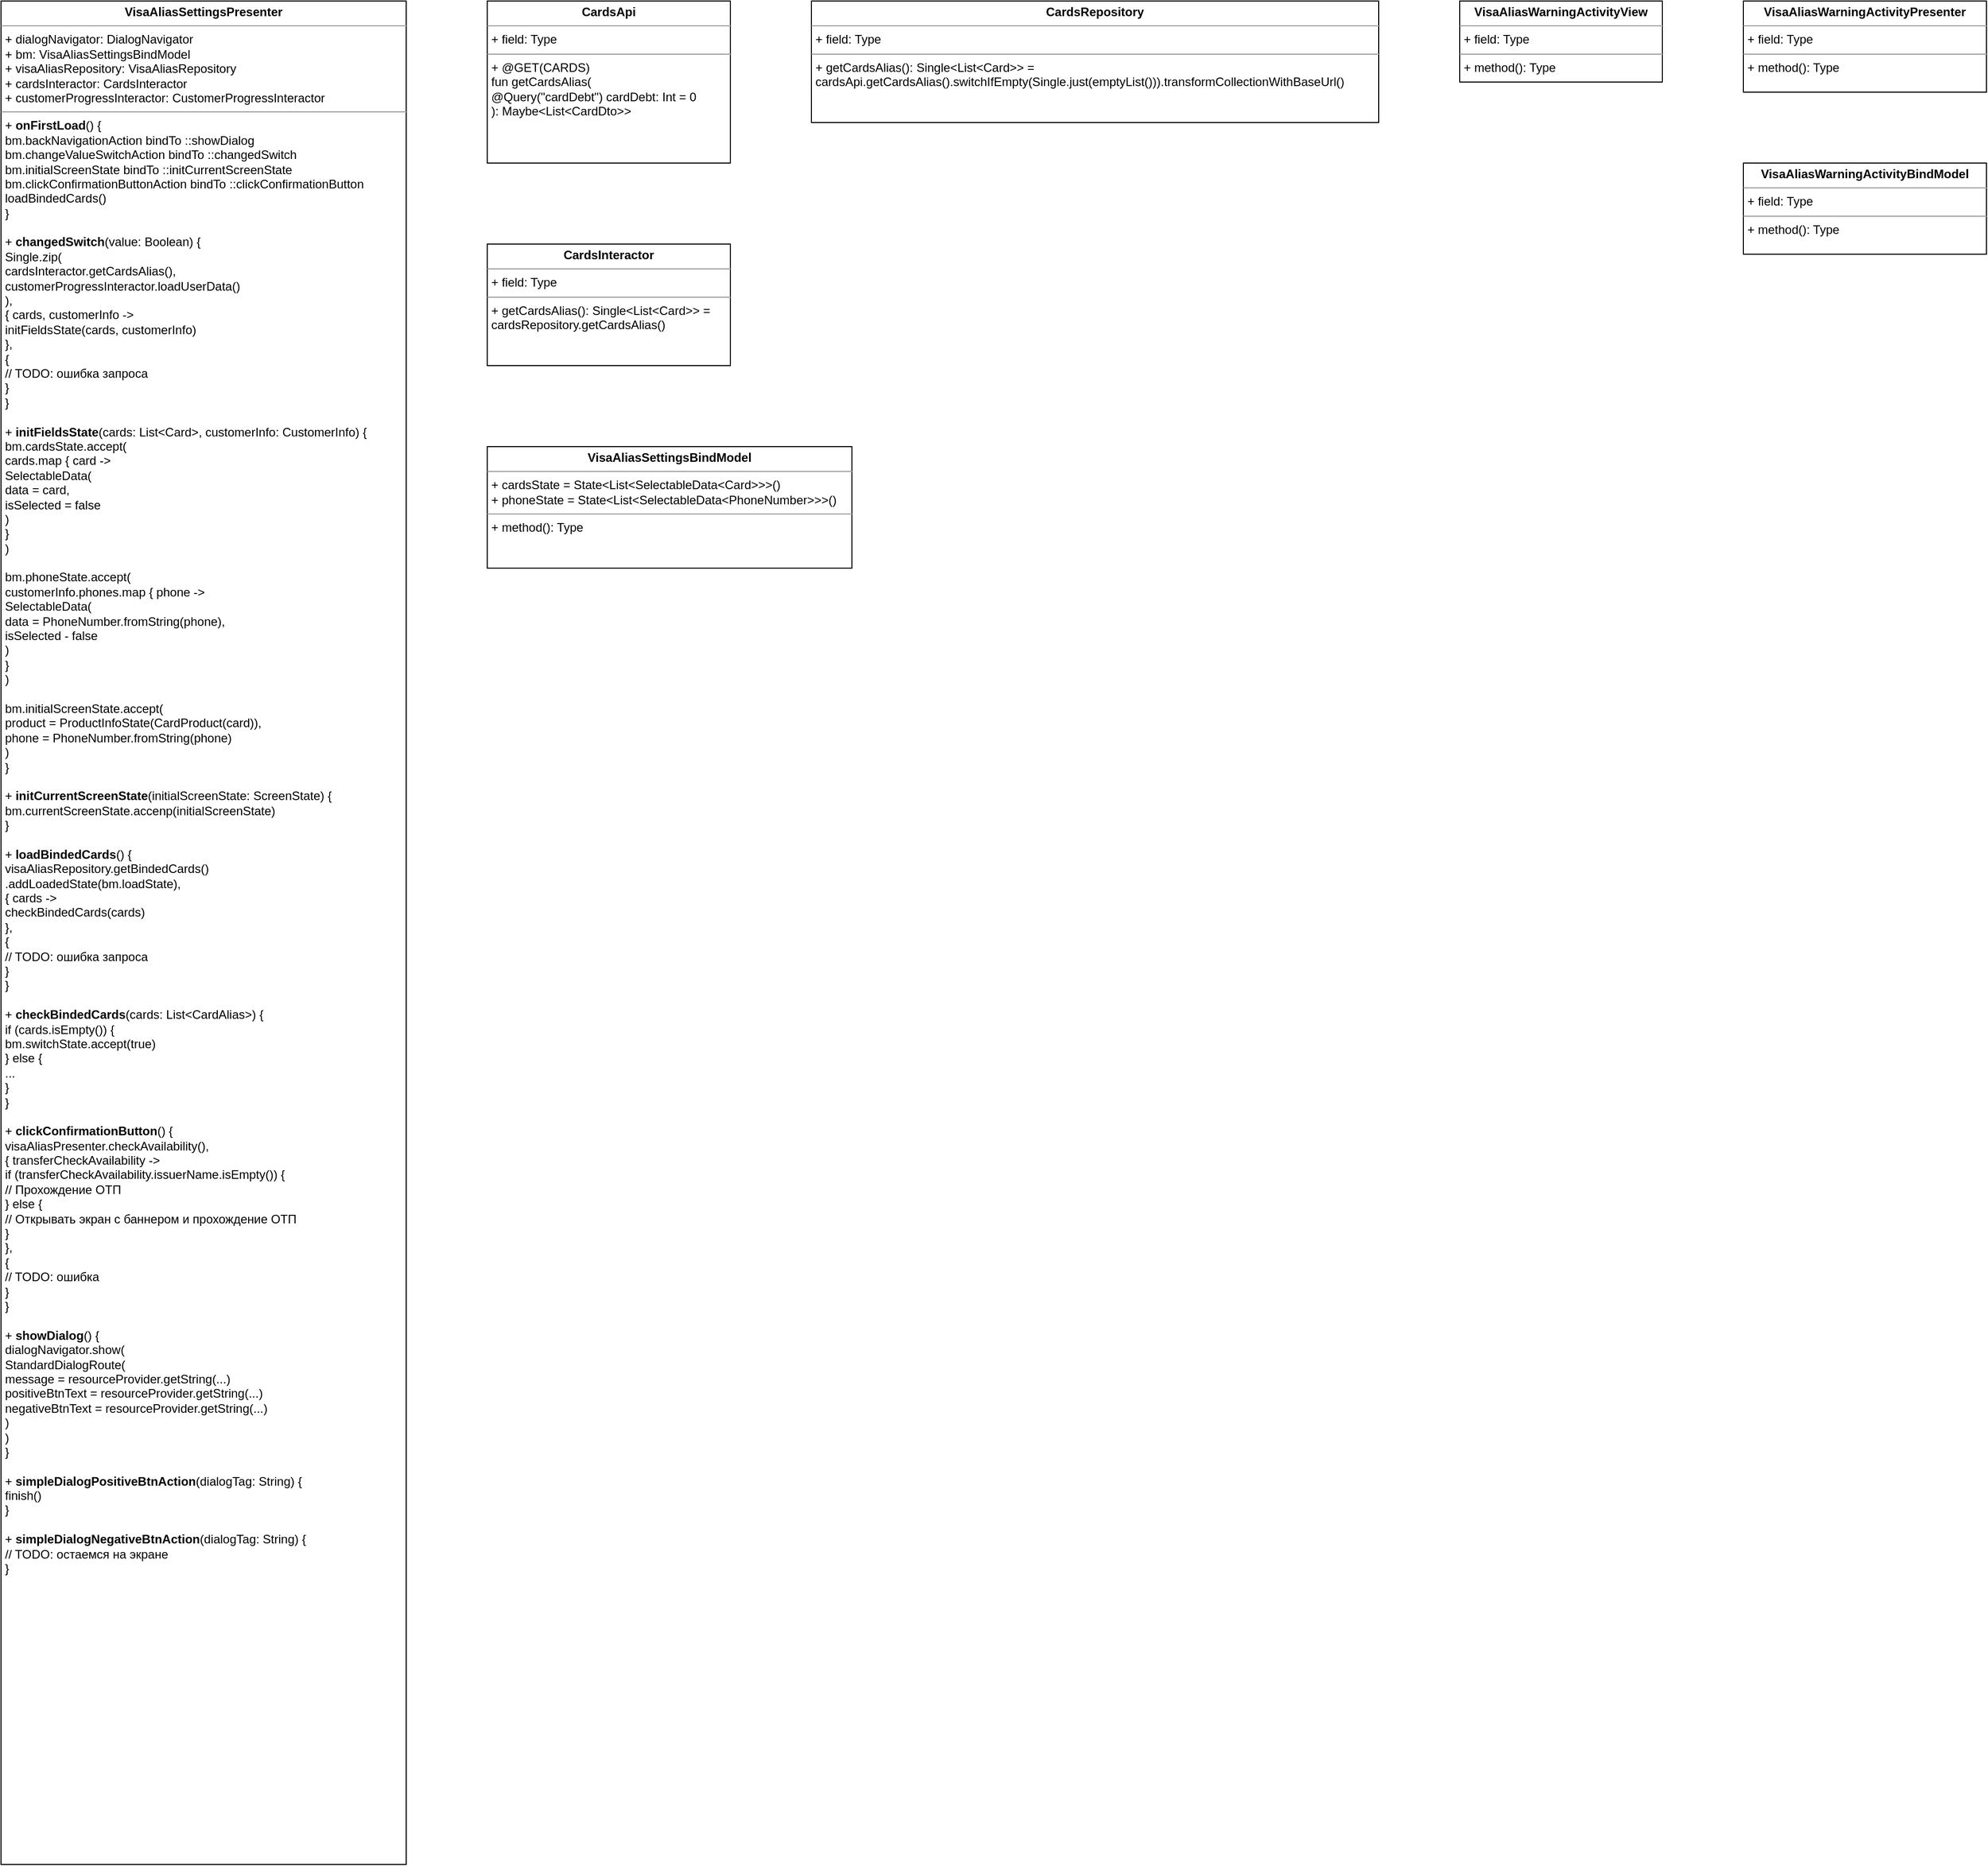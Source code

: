 <mxfile version="16.5.3" type="github">
  <diagram id="dYaKm0zOiIkTefgdSqAL" name="Page-1">
    <mxGraphModel dx="981" dy="532" grid="1" gridSize="10" guides="1" tooltips="1" connect="1" arrows="1" fold="1" page="1" pageScale="1" pageWidth="850" pageHeight="1100" math="0" shadow="0">
      <root>
        <mxCell id="0" />
        <mxCell id="1" parent="0" />
        <mxCell id="R8p8swTbhKfgt5eax4jr-1" value="&lt;p style=&quot;margin: 0px ; margin-top: 4px ; text-align: center&quot;&gt;&lt;b&gt;VisaAliasSettingsPresenter&lt;/b&gt;&lt;/p&gt;&lt;hr size=&quot;1&quot;&gt;&lt;p style=&quot;margin: 0px ; margin-left: 4px&quot;&gt;+ dialogNavigator: DialogNavigator&lt;br&gt;+ bm: VisaAliasSettingsBindModel&lt;br&gt;&lt;/p&gt;&lt;p style=&quot;margin: 0px ; margin-left: 4px&quot;&gt;+ visaAliasRepository: VisaAliasRepository&lt;/p&gt;&lt;p style=&quot;margin: 0px ; margin-left: 4px&quot;&gt;+ cardsInteractor: CardsInteractor&lt;/p&gt;&lt;p style=&quot;margin: 0px ; margin-left: 4px&quot;&gt;+ customerProgressInteractor: CustomerProgressInteractor&lt;br&gt;&lt;/p&gt;&lt;hr size=&quot;1&quot;&gt;&lt;p style=&quot;margin: 0px ; margin-left: 4px&quot;&gt;+ &lt;b&gt;onFirstLoad&lt;/b&gt;() {&lt;/p&gt;&lt;p style=&quot;margin: 0px ; margin-left: 4px&quot;&gt;bm.backNavigationAction bindTo ::showDialog&lt;br&gt;&lt;/p&gt;&lt;p style=&quot;margin: 0px ; margin-left: 4px&quot;&gt;bm.changeValueSwitchAction bindTo ::changedSwitch&lt;/p&gt;&lt;p style=&quot;margin: 0px ; margin-left: 4px&quot;&gt;bm.initialScreenState bindTo ::initCurrentScreenState&lt;/p&gt;&lt;p style=&quot;margin: 0px ; margin-left: 4px&quot;&gt;bm.clickConfirmationButtonAction bindTo ::clickConfirmationButton&lt;br&gt;&lt;/p&gt;&lt;p style=&quot;margin: 0px ; margin-left: 4px&quot;&gt;loadBindedCards()&lt;br&gt;&lt;/p&gt;&lt;p style=&quot;margin: 0px ; margin-left: 4px&quot;&gt;}&lt;/p&gt;&lt;p style=&quot;margin: 0px ; margin-left: 4px&quot;&gt;&lt;br&gt;&lt;/p&gt;&lt;p style=&quot;margin: 0px ; margin-left: 4px&quot;&gt;+ &lt;b&gt;changedSwitch&lt;/b&gt;(value: Boolean) {&lt;/p&gt;&lt;p style=&quot;margin: 0px ; margin-left: 4px&quot;&gt;Single.zip(&lt;/p&gt;&lt;p style=&quot;margin: 0px ; margin-left: 4px&quot;&gt;cardsInteractor.getCardsAlias(),&lt;/p&gt;&lt;p style=&quot;margin: 0px ; margin-left: 4px&quot;&gt;customerProgressInteractor.loadUserData()&lt;br&gt;&lt;/p&gt;&lt;p style=&quot;margin: 0px ; margin-left: 4px&quot;&gt;),&lt;/p&gt;&lt;p style=&quot;margin: 0px ; margin-left: 4px&quot;&gt;{ cards, customerInfo -&amp;gt;&lt;br&gt;&lt;/p&gt;&lt;p style=&quot;margin: 0px ; margin-left: 4px&quot;&gt;initFieldsState(cards, customerInfo)&lt;br&gt;&lt;/p&gt;&lt;p style=&quot;margin: 0px ; margin-left: 4px&quot;&gt;},&lt;/p&gt;&lt;p style=&quot;margin: 0px ; margin-left: 4px&quot;&gt;{&lt;/p&gt;&lt;p style=&quot;margin: 0px ; margin-left: 4px&quot;&gt;// TODO: ошибка запроса&lt;br&gt;&lt;/p&gt;&lt;p style=&quot;margin: 0px ; margin-left: 4px&quot;&gt;}&lt;br&gt;&lt;/p&gt;&lt;p style=&quot;margin: 0px ; margin-left: 4px&quot;&gt;}&lt;/p&gt;&lt;p style=&quot;margin: 0px ; margin-left: 4px&quot;&gt;&lt;br&gt;&lt;/p&gt;&lt;p style=&quot;margin: 0px ; margin-left: 4px&quot;&gt;+ &lt;b&gt;initFieldsState&lt;/b&gt;(cards: List&amp;lt;Card&amp;gt;, customerInfo: CustomerInfo) {&lt;/p&gt;&lt;p style=&quot;margin: 0px ; margin-left: 4px&quot;&gt;bm.cardsState.accept(&lt;/p&gt;&lt;p style=&quot;margin: 0px ; margin-left: 4px&quot;&gt;cards.map { card -&amp;gt;&lt;br&gt;&lt;/p&gt;&lt;p style=&quot;margin: 0px ; margin-left: 4px&quot;&gt;SelectableData(&lt;/p&gt;&lt;p style=&quot;margin: 0px ; margin-left: 4px&quot;&gt;data = card,&lt;/p&gt;&lt;p style=&quot;margin: 0px ; margin-left: 4px&quot;&gt;isSelected = false&lt;br&gt;&lt;/p&gt;&lt;p style=&quot;margin: 0px ; margin-left: 4px&quot;&gt;)&lt;br&gt;&lt;/p&gt;&lt;p style=&quot;margin: 0px ; margin-left: 4px&quot;&gt;}&lt;br&gt;&lt;/p&gt;&lt;p style=&quot;margin: 0px ; margin-left: 4px&quot;&gt;)&lt;/p&gt;&lt;p style=&quot;margin: 0px ; margin-left: 4px&quot;&gt;&lt;br&gt;&lt;/p&gt;&lt;p style=&quot;margin: 0px ; margin-left: 4px&quot;&gt;bm.phoneState.accept(&lt;/p&gt;&lt;p style=&quot;margin: 0px ; margin-left: 4px&quot;&gt;customerInfo.phones.map { phone -&amp;gt;&lt;br&gt;&lt;/p&gt;&lt;p style=&quot;margin: 0px ; margin-left: 4px&quot;&gt;SelectableData(&lt;/p&gt;&lt;p style=&quot;margin: 0px ; margin-left: 4px&quot;&gt;data = PhoneNumber.fromString(phone),&lt;/p&gt;&lt;p style=&quot;margin: 0px ; margin-left: 4px&quot;&gt;isSelected - false&lt;br&gt;&lt;/p&gt;&lt;p style=&quot;margin: 0px ; margin-left: 4px&quot;&gt;)&lt;br&gt;&lt;/p&gt;&lt;p style=&quot;margin: 0px ; margin-left: 4px&quot;&gt;}&lt;br&gt;&lt;/p&gt;&lt;p style=&quot;margin: 0px ; margin-left: 4px&quot;&gt;)&lt;br&gt;&lt;/p&gt;&lt;p style=&quot;margin: 0px ; margin-left: 4px&quot;&gt;&lt;br&gt;&lt;/p&gt;&lt;p style=&quot;margin: 0px ; margin-left: 4px&quot;&gt;bm.initialScreenState.accept(&lt;/p&gt;&lt;p style=&quot;margin: 0px ; margin-left: 4px&quot;&gt;product = ProductInfoState(CardProduct(card)),&lt;/p&gt;&lt;p style=&quot;margin: 0px ; margin-left: 4px&quot;&gt;phone = PhoneNumber.fromString(phone)&lt;br&gt;&lt;/p&gt;&lt;p style=&quot;margin: 0px ; margin-left: 4px&quot;&gt;)&lt;br&gt;&lt;/p&gt;&lt;p style=&quot;margin: 0px ; margin-left: 4px&quot;&gt;}&lt;/p&gt;&lt;p style=&quot;margin: 0px ; margin-left: 4px&quot;&gt;&lt;br&gt;&lt;/p&gt;&lt;p style=&quot;margin: 0px ; margin-left: 4px&quot;&gt;+ &lt;b&gt;initCurrentScreenState&lt;/b&gt;(initialScreenState: ScreenState) {&lt;/p&gt;&lt;p style=&quot;margin: 0px ; margin-left: 4px&quot;&gt;bm.currentScreenState.accenp(initialScreenState)&lt;br&gt;&lt;/p&gt;&lt;p style=&quot;margin: 0px ; margin-left: 4px&quot;&gt;}&lt;br&gt;&lt;/p&gt;&lt;p style=&quot;margin: 0px ; margin-left: 4px&quot;&gt;&lt;br&gt;&lt;/p&gt;&lt;p style=&quot;margin: 0px ; margin-left: 4px&quot;&gt;+ &lt;b&gt;loadBindedCards&lt;/b&gt;() {&lt;/p&gt;&lt;p style=&quot;margin: 0px ; margin-left: 4px&quot;&gt;visaAliasRepository.getBindedCards()&lt;/p&gt;&lt;p style=&quot;margin: 0px ; margin-left: 4px&quot;&gt;.addLoadedState(bm.loadState),&lt;/p&gt;&lt;p style=&quot;margin: 0px ; margin-left: 4px&quot;&gt;{ cards -&amp;gt;&lt;br&gt;&lt;/p&gt;&lt;p style=&quot;margin: 0px ; margin-left: 4px&quot;&gt;checkBindedCards(cards)&lt;br&gt;&lt;/p&gt;&lt;p style=&quot;margin: 0px ; margin-left: 4px&quot;&gt;},&lt;/p&gt;&lt;p style=&quot;margin: 0px ; margin-left: 4px&quot;&gt;{&lt;/p&gt;&lt;p style=&quot;margin: 0px ; margin-left: 4px&quot;&gt;// TODO: ошибка запроса&lt;br&gt;&lt;/p&gt;&lt;p style=&quot;margin: 0px ; margin-left: 4px&quot;&gt;}&lt;br&gt;&lt;/p&gt;&lt;p style=&quot;margin: 0px ; margin-left: 4px&quot;&gt;}&lt;/p&gt;&lt;p style=&quot;margin: 0px ; margin-left: 4px&quot;&gt;&lt;br&gt;&lt;/p&gt;&lt;p style=&quot;margin: 0px ; margin-left: 4px&quot;&gt;+ &lt;b&gt;checkBindedCards&lt;/b&gt;(cards: List&amp;lt;CardAlias&amp;gt;) {&lt;/p&gt;&lt;p style=&quot;margin: 0px ; margin-left: 4px&quot;&gt;if (cards.isEmpty()) {&lt;/p&gt;&lt;p style=&quot;margin: 0px ; margin-left: 4px&quot;&gt;bm.switchState.accept(true)&lt;br&gt;&lt;/p&gt;&lt;p style=&quot;margin: 0px ; margin-left: 4px&quot;&gt;} else {&lt;/p&gt;&lt;p style=&quot;margin: 0px ; margin-left: 4px&quot;&gt;...&lt;br&gt;&lt;/p&gt;&lt;p style=&quot;margin: 0px ; margin-left: 4px&quot;&gt;}&lt;br&gt;&lt;/p&gt;&lt;p style=&quot;margin: 0px ; margin-left: 4px&quot;&gt;}&lt;/p&gt;&lt;p style=&quot;margin: 0px ; margin-left: 4px&quot;&gt;&lt;br&gt;&lt;/p&gt;&lt;p style=&quot;margin: 0px ; margin-left: 4px&quot;&gt;+ &lt;b&gt;clickConfirmationButton&lt;/b&gt;() {&lt;/p&gt;&lt;p style=&quot;margin: 0px ; margin-left: 4px&quot;&gt;visaAliasPresenter.checkAvailability(),&lt;/p&gt;&lt;p style=&quot;margin: 0px ; margin-left: 4px&quot;&gt;{ transferCheckAvailability -&amp;gt;&lt;br&gt;&lt;/p&gt;&lt;p style=&quot;margin: 0px ; margin-left: 4px&quot;&gt;if (transferCheckAvailability.issuerName.isEmpty()) {&lt;/p&gt;&lt;p style=&quot;margin: 0px ; margin-left: 4px&quot;&gt;// Прохождение ОТП&lt;br&gt;&lt;/p&gt;&lt;p style=&quot;margin: 0px ; margin-left: 4px&quot;&gt;} else {&lt;/p&gt;&lt;p style=&quot;margin: 0px ; margin-left: 4px&quot;&gt;// Открывать экран с баннером и прохождение ОТП&lt;br&gt;&lt;/p&gt;&lt;p style=&quot;margin: 0px ; margin-left: 4px&quot;&gt;}&lt;br&gt;&lt;/p&gt;&lt;p style=&quot;margin: 0px ; margin-left: 4px&quot;&gt;},&lt;/p&gt;&lt;p style=&quot;margin: 0px ; margin-left: 4px&quot;&gt;{&lt;/p&gt;&lt;p style=&quot;margin: 0px ; margin-left: 4px&quot;&gt;// TODO: ошибка&lt;br&gt;&lt;/p&gt;&lt;p style=&quot;margin: 0px ; margin-left: 4px&quot;&gt;}&lt;br&gt;&lt;/p&gt;&lt;p style=&quot;margin: 0px ; margin-left: 4px&quot;&gt;}&lt;br&gt;&lt;/p&gt;&lt;p style=&quot;margin: 0px ; margin-left: 4px&quot;&gt;&lt;br&gt;&lt;/p&gt;&lt;p style=&quot;margin: 0px ; margin-left: 4px&quot;&gt;+ &lt;b&gt;showDialog&lt;/b&gt;() {&lt;/p&gt;&lt;p style=&quot;margin: 0px ; margin-left: 4px&quot;&gt;dialogNavigator.show(&lt;/p&gt;&lt;p style=&quot;margin: 0px ; margin-left: 4px&quot;&gt;StandardDialogRoute(&lt;/p&gt;&lt;p style=&quot;margin: 0px ; margin-left: 4px&quot;&gt;message = resourceProvider.getString(...)&lt;/p&gt;&lt;p style=&quot;margin: 0px ; margin-left: 4px&quot;&gt;positiveBtnText = resourceProvider.getString(...)&lt;/p&gt;&lt;p style=&quot;margin: 0px ; margin-left: 4px&quot;&gt;negativeBtnText = resourceProvider.getString(...)&lt;br&gt;&lt;/p&gt;&lt;p style=&quot;margin: 0px ; margin-left: 4px&quot;&gt;)&lt;br&gt;&lt;/p&gt;&lt;p style=&quot;margin: 0px ; margin-left: 4px&quot;&gt;)&lt;br&gt;&lt;/p&gt;&lt;p style=&quot;margin: 0px ; margin-left: 4px&quot;&gt;}&lt;/p&gt;&lt;p style=&quot;margin: 0px ; margin-left: 4px&quot;&gt;&lt;br&gt;&lt;/p&gt;&lt;p style=&quot;margin: 0px ; margin-left: 4px&quot;&gt;+ &lt;b&gt;simpleDialogPositiveBtnAction&lt;/b&gt;(dialogTag: String) {&lt;/p&gt;&lt;p style=&quot;margin: 0px ; margin-left: 4px&quot;&gt;finish()&lt;br&gt;&lt;/p&gt;&lt;p style=&quot;margin: 0px ; margin-left: 4px&quot;&gt;}&lt;br&gt;&lt;/p&gt;&lt;p style=&quot;margin: 0px ; margin-left: 4px&quot;&gt;&lt;br&gt;&lt;/p&gt;&lt;p style=&quot;margin: 0px ; margin-left: 4px&quot;&gt;+ &lt;b&gt;simpleDialogNegativeBtnAction&lt;/b&gt;(dialogTag: String) {&lt;/p&gt;&lt;p style=&quot;margin: 0px ; margin-left: 4px&quot;&gt;// TODO: остаемся на экране&lt;br&gt;&lt;/p&gt;&lt;p style=&quot;margin: 0px ; margin-left: 4px&quot;&gt;}&lt;br&gt;&lt;/p&gt;" style="verticalAlign=top;align=left;overflow=fill;fontSize=12;fontFamily=Helvetica;html=1;" vertex="1" parent="1">
          <mxGeometry x="80" y="80" width="400" height="1840" as="geometry" />
        </mxCell>
        <mxCell id="R8p8swTbhKfgt5eax4jr-2" value="&lt;p style=&quot;margin: 0px ; margin-top: 4px ; text-align: center&quot;&gt;&lt;b&gt;CardsApi&lt;/b&gt;&lt;/p&gt;&lt;hr size=&quot;1&quot;&gt;&lt;p style=&quot;margin: 0px ; margin-left: 4px&quot;&gt;+ field: Type&lt;/p&gt;&lt;hr size=&quot;1&quot;&gt;&lt;p style=&quot;margin: 0px ; margin-left: 4px&quot;&gt;+ @GET(CARDS)&lt;/p&gt;&lt;p style=&quot;margin: 0px ; margin-left: 4px&quot;&gt;fun getCardsAlias(&lt;/p&gt;&lt;p style=&quot;margin: 0px ; margin-left: 4px&quot;&gt;@Query(&quot;cardDebt&quot;) cardDebt: Int = 0&lt;br&gt;&lt;/p&gt;&lt;p style=&quot;margin: 0px ; margin-left: 4px&quot;&gt;): Maybe&amp;lt;List&amp;lt;CardDto&amp;gt;&amp;gt;&lt;br&gt;&lt;/p&gt;" style="verticalAlign=top;align=left;overflow=fill;fontSize=12;fontFamily=Helvetica;html=1;" vertex="1" parent="1">
          <mxGeometry x="560" y="80" width="240" height="160" as="geometry" />
        </mxCell>
        <mxCell id="R8p8swTbhKfgt5eax4jr-3" value="&lt;p style=&quot;margin: 0px ; margin-top: 4px ; text-align: center&quot;&gt;&lt;b&gt;CardsRepository&lt;/b&gt;&lt;/p&gt;&lt;hr size=&quot;1&quot;&gt;&lt;p style=&quot;margin: 0px ; margin-left: 4px&quot;&gt;+ field: Type&lt;/p&gt;&lt;hr size=&quot;1&quot;&gt;&lt;p style=&quot;margin: 0px ; margin-left: 4px&quot;&gt;+ getCardsAlias(): Single&amp;lt;List&amp;lt;Card&amp;gt;&amp;gt; =&lt;/p&gt;&lt;p style=&quot;margin: 0px ; margin-left: 4px&quot;&gt;cardsApi.getCardsAlias().switchIfEmpty(Single.just(emptyList())).transformCollectionWithBaseUrl()&lt;br&gt;&lt;/p&gt;" style="verticalAlign=top;align=left;overflow=fill;fontSize=12;fontFamily=Helvetica;html=1;" vertex="1" parent="1">
          <mxGeometry x="880" y="80" width="560" height="120" as="geometry" />
        </mxCell>
        <mxCell id="R8p8swTbhKfgt5eax4jr-4" value="&lt;p style=&quot;margin: 0px ; margin-top: 4px ; text-align: center&quot;&gt;&lt;b&gt;CardsInteractor&lt;/b&gt;&lt;/p&gt;&lt;hr size=&quot;1&quot;&gt;&lt;p style=&quot;margin: 0px ; margin-left: 4px&quot;&gt;+ field: Type&lt;/p&gt;&lt;hr size=&quot;1&quot;&gt;&lt;p style=&quot;margin: 0px ; margin-left: 4px&quot;&gt;+ getCardsAlias(): Single&amp;lt;List&amp;lt;Card&amp;gt;&amp;gt; =&lt;/p&gt;&lt;p style=&quot;margin: 0px ; margin-left: 4px&quot;&gt;cardsRepository.getCardsAlias()&lt;br&gt;&lt;/p&gt;" style="verticalAlign=top;align=left;overflow=fill;fontSize=12;fontFamily=Helvetica;html=1;" vertex="1" parent="1">
          <mxGeometry x="560" y="320" width="240" height="120" as="geometry" />
        </mxCell>
        <mxCell id="R8p8swTbhKfgt5eax4jr-5" value="&lt;p style=&quot;margin: 0px ; margin-top: 4px ; text-align: center&quot;&gt;&lt;b&gt;VisaAliasSettingsBindModel&lt;/b&gt;&lt;/p&gt;&lt;hr size=&quot;1&quot;&gt;&lt;p style=&quot;margin: 0px ; margin-left: 4px&quot;&gt;+ cardsState = State&amp;lt;List&amp;lt;SelectableData&amp;lt;Card&amp;gt;&amp;gt;&amp;gt;()&lt;/p&gt;&lt;p style=&quot;margin: 0px ; margin-left: 4px&quot;&gt;+ phoneState = State&amp;lt;List&amp;lt;SelectableData&amp;lt;PhoneNumber&amp;gt;&amp;gt;&amp;gt;()&lt;br&gt;&lt;/p&gt;&lt;hr size=&quot;1&quot;&gt;&lt;p style=&quot;margin: 0px ; margin-left: 4px&quot;&gt;+ method(): Type&lt;/p&gt;" style="verticalAlign=top;align=left;overflow=fill;fontSize=12;fontFamily=Helvetica;html=1;" vertex="1" parent="1">
          <mxGeometry x="560" y="520" width="360" height="120" as="geometry" />
        </mxCell>
        <mxCell id="R8p8swTbhKfgt5eax4jr-6" value="&lt;p style=&quot;margin: 0px ; margin-top: 4px ; text-align: center&quot;&gt;&lt;b&gt;VisaAliasWarningActivityView&lt;/b&gt;&lt;/p&gt;&lt;hr size=&quot;1&quot;&gt;&lt;p style=&quot;margin: 0px ; margin-left: 4px&quot;&gt;+ field: Type&lt;/p&gt;&lt;hr size=&quot;1&quot;&gt;&lt;p style=&quot;margin: 0px ; margin-left: 4px&quot;&gt;+ method(): Type&lt;/p&gt;" style="verticalAlign=top;align=left;overflow=fill;fontSize=12;fontFamily=Helvetica;html=1;" vertex="1" parent="1">
          <mxGeometry x="1520" y="80" width="200" height="80" as="geometry" />
        </mxCell>
        <mxCell id="R8p8swTbhKfgt5eax4jr-7" value="&lt;p style=&quot;margin: 0px ; margin-top: 4px ; text-align: center&quot;&gt;&lt;b&gt;VisaAliasWarningActivityPresenter&lt;/b&gt;&lt;/p&gt;&lt;hr size=&quot;1&quot;&gt;&lt;p style=&quot;margin: 0px ; margin-left: 4px&quot;&gt;+ field: Type&lt;/p&gt;&lt;hr size=&quot;1&quot;&gt;&lt;p style=&quot;margin: 0px ; margin-left: 4px&quot;&gt;+ method(): Type&lt;/p&gt;" style="verticalAlign=top;align=left;overflow=fill;fontSize=12;fontFamily=Helvetica;html=1;" vertex="1" parent="1">
          <mxGeometry x="1800" y="80" width="240" height="90" as="geometry" />
        </mxCell>
        <mxCell id="R8p8swTbhKfgt5eax4jr-8" value="&lt;p style=&quot;margin: 0px ; margin-top: 4px ; text-align: center&quot;&gt;&lt;b&gt;VisaAliasWarningActivityBindModel&lt;/b&gt;&lt;/p&gt;&lt;hr size=&quot;1&quot;&gt;&lt;p style=&quot;margin: 0px ; margin-left: 4px&quot;&gt;+ field: Type&lt;/p&gt;&lt;hr size=&quot;1&quot;&gt;&lt;p style=&quot;margin: 0px ; margin-left: 4px&quot;&gt;+ method(): Type&lt;/p&gt;" style="verticalAlign=top;align=left;overflow=fill;fontSize=12;fontFamily=Helvetica;html=1;" vertex="1" parent="1">
          <mxGeometry x="1800" y="240" width="240" height="90" as="geometry" />
        </mxCell>
      </root>
    </mxGraphModel>
  </diagram>
</mxfile>
